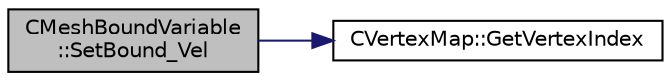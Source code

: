 digraph "CMeshBoundVariable::SetBound_Vel"
{
 // LATEX_PDF_SIZE
  edge [fontname="Helvetica",fontsize="10",labelfontname="Helvetica",labelfontsize="10"];
  node [fontname="Helvetica",fontsize="10",shape=record];
  rankdir="LR";
  Node1 [label="CMeshBoundVariable\l::SetBound_Vel",height=0.2,width=0.4,color="black", fillcolor="grey75", style="filled", fontcolor="black",tooltip="Set the boundary velocity."];
  Node1 -> Node2 [color="midnightblue",fontsize="10",style="solid",fontname="Helvetica"];
  Node2 [label="CVertexMap::GetVertexIndex",height=0.2,width=0.4,color="black", fillcolor="white", style="filled",URL="$classCVertexMap.html#ae62665f7065cb9e31c2aec1ec90c0afc",tooltip="Convert a point index to vertex index."];
}
